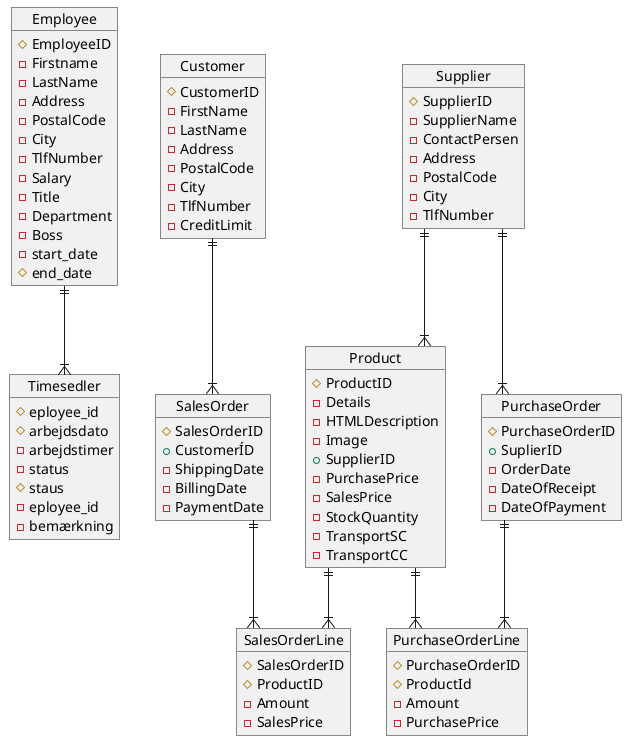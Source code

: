 @startuml

skinparam linetype ortho

object Employee {
    # EmployeeID
    - Firstname
    - LastName
    - Address
    - PostalCode
    - City
    - TlfNumber
    - Salary
    - Title
    - Department
    - Boss
    - start_date
    # end_date
}
object Product {
    # ProductID
    - Details
    - HTMLDescription
    - Image
    + SupplierID
    - PurchasePrice
    - SalesPrice
    - StockQuantity
    - TransportSC
    - TransportCC
}
object Customer {
    # CustomerID
    - FirstName
    - LastName
    - Address
    - PostalCode
    - City
    - TlfNumber
    - CreditLimit
}
object SalesOrder {
    # SalesOrderID
    + CustomerÍD
    - ShippingDate
    - BillingDate
    - PaymentDate
}
object SalesOrderLine {
    # SalesOrderID
    # ProductID
    - Amount
    - SalesPrice
}
object Supplier {
    # SupplierID
    - SupplierName
    - ContactPersen
    - Address
    - PostalCode
    - City
    - TlfNumber
}
object PurchaseOrder {
    # PurchaseOrderID
    + SuplierID
    - OrderDate
    - DateOfReceipt
    - DateOfPayment
}
object PurchaseOrderLine {
    # PurchaseOrderID
    # ProductId
    - Amount
    - PurchasePrice
}
object Timesedler {
    # eployee_id
    # arbejdsdato
    - arbejdstimer
    - status
    # staus 
    - eployee_id
    - bemærkning
}

PurchaseOrder ||--|{ PurchaseOrderLine
Product ||--|{ PurchaseOrderLine
Supplier ||--|{ Product
Customer ||--|{ SalesOrder
SalesOrder ||--|{ SalesOrderLine
Product ||--|{ SalesOrderLine
Supplier ||--|{ PurchaseOrder
Employee ||--|{ Timesedler
@enduml
